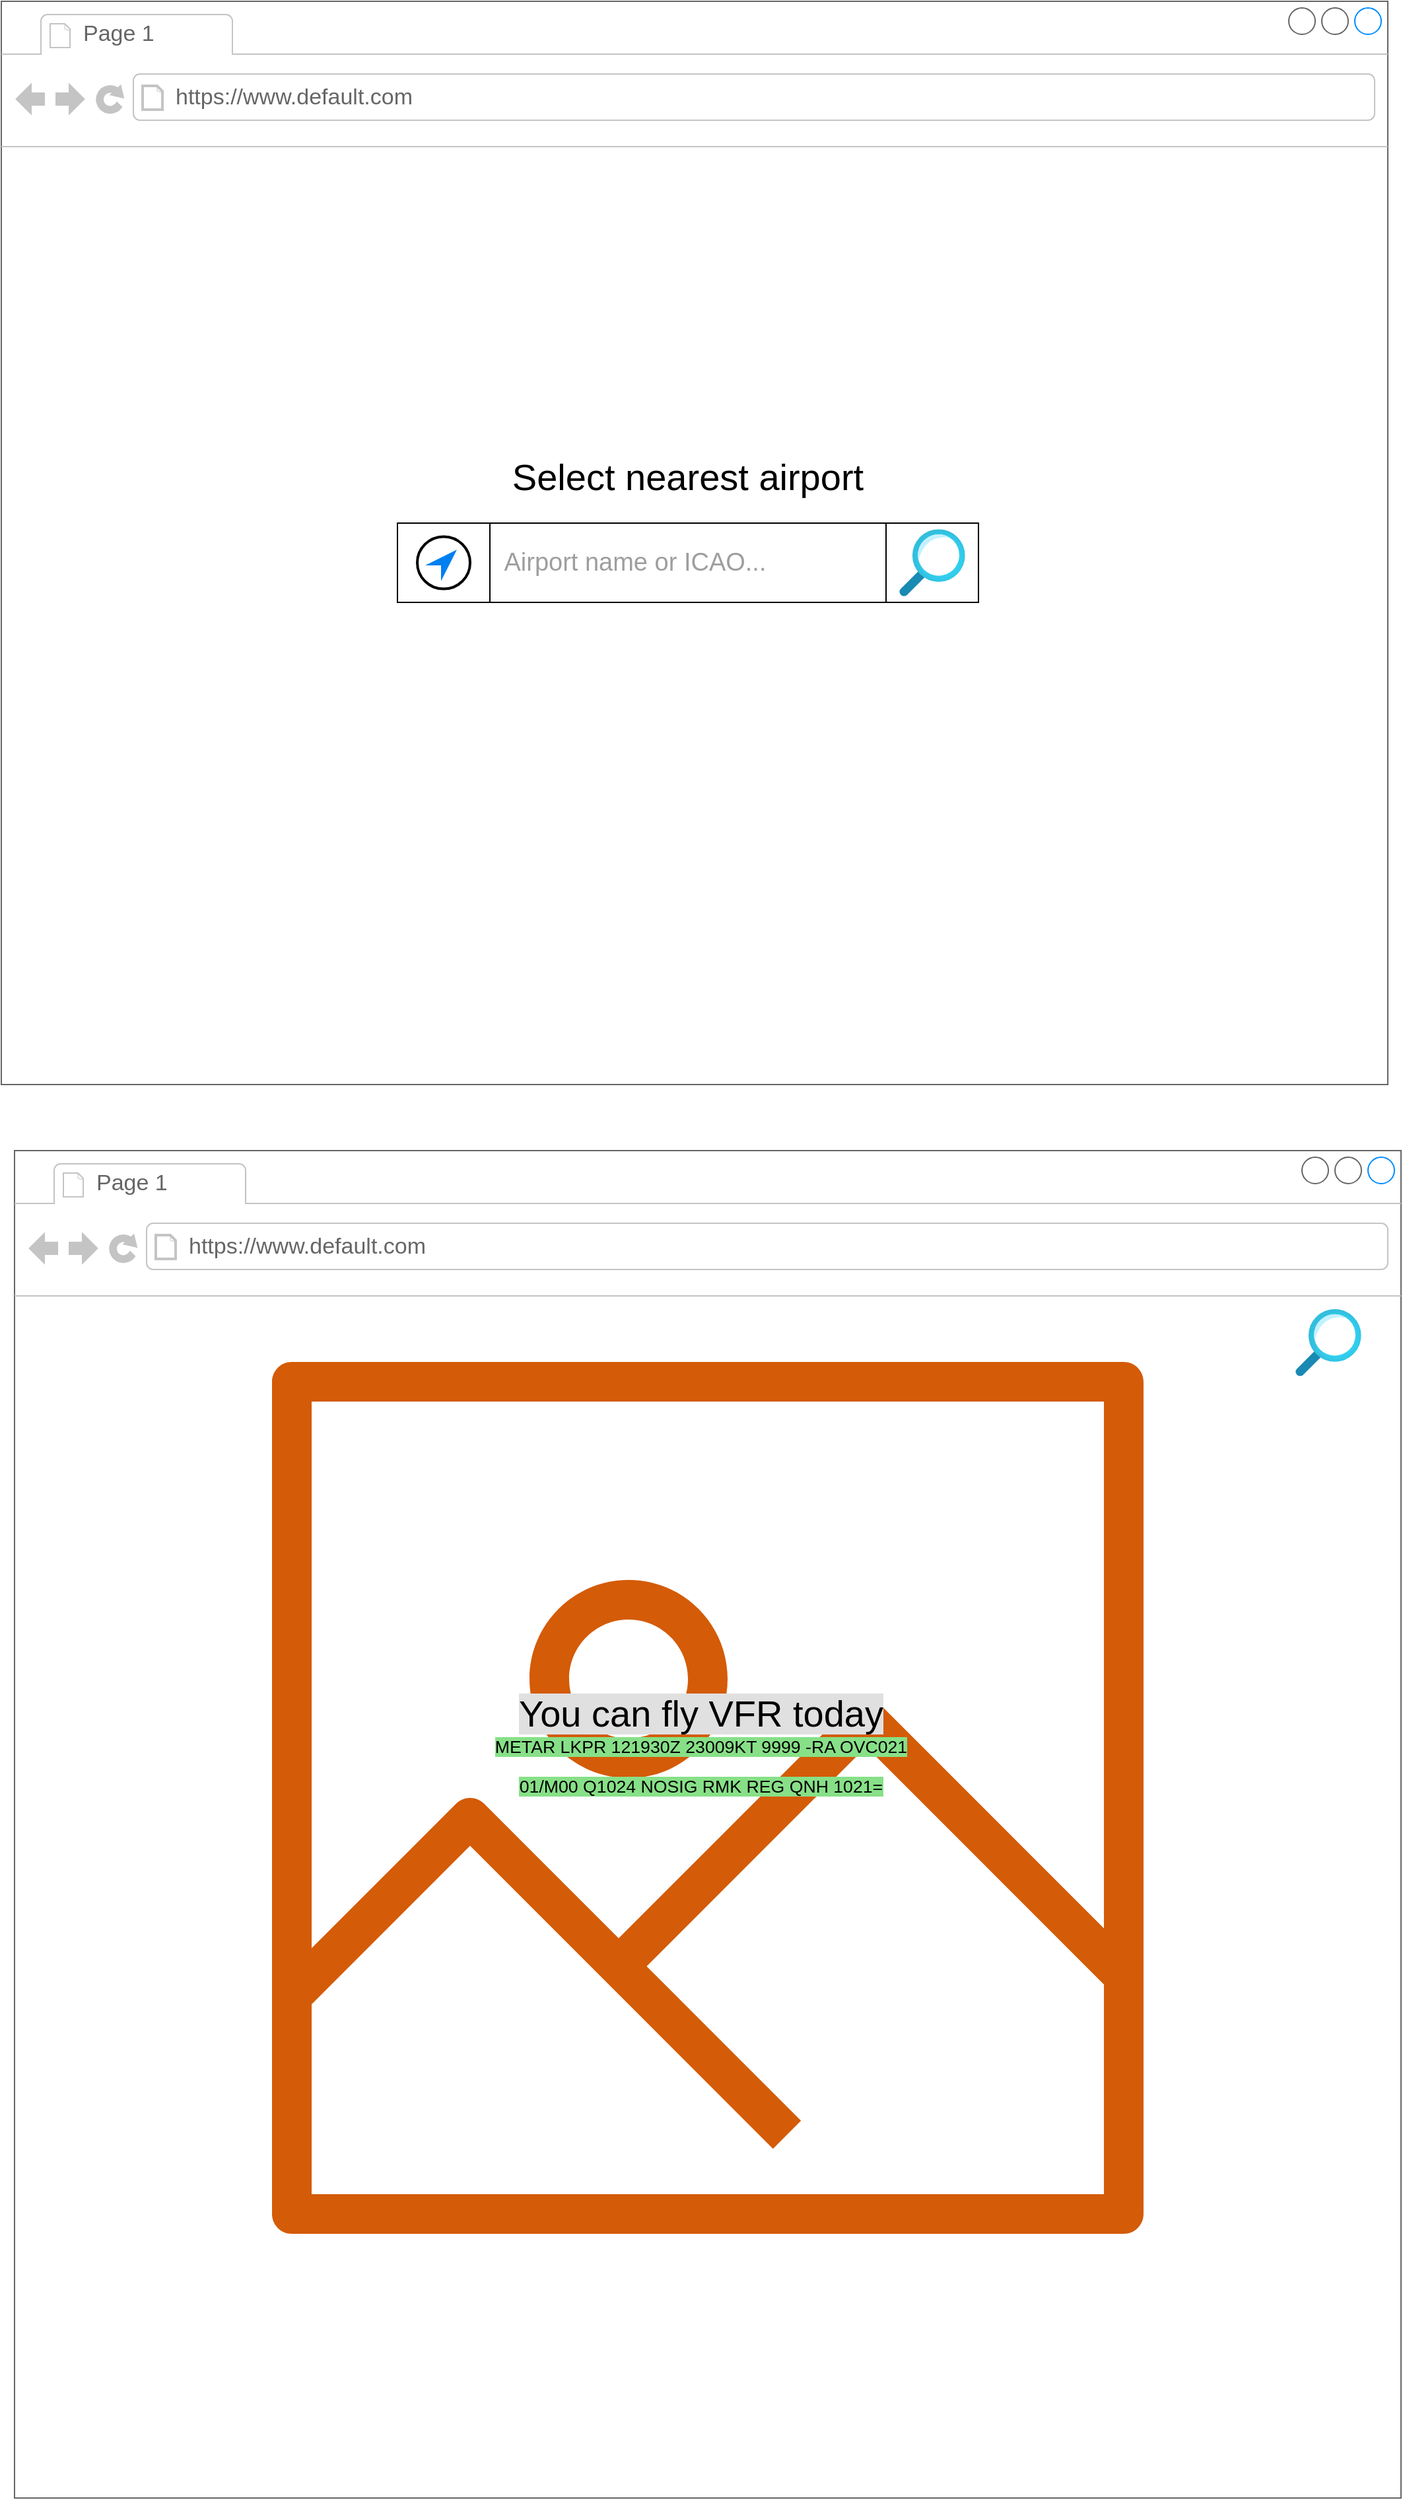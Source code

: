 <mxfile version="15.8.7" type="device"><diagram name="Page-1" id="2cc2dc42-3aac-f2a9-1cec-7a8b7cbee084"><mxGraphModel dx="1580" dy="1174" grid="1" gridSize="10" guides="1" tooltips="1" connect="1" arrows="1" fold="1" page="1" pageScale="1" pageWidth="1100" pageHeight="850" background="none" math="0" shadow="0"><root><mxCell id="0"/><mxCell id="1" parent="0"/><mxCell id="7026571954dc6520-1" value="" style="strokeWidth=1;shadow=0;dashed=0;align=center;html=1;shape=mxgraph.mockup.containers.browserWindow;rSize=0;strokeColor=#666666;mainText=,;recursiveResize=0;rounded=0;labelBackgroundColor=none;fontFamily=Verdana;fontSize=12" parent="1" vertex="1"><mxGeometry y="40" width="1050" height="820" as="geometry"/></mxCell><mxCell id="7026571954dc6520-2" value="Page 1" style="strokeWidth=1;shadow=0;dashed=0;align=center;html=1;shape=mxgraph.mockup.containers.anchor;fontSize=17;fontColor=#666666;align=left;" parent="7026571954dc6520-1" vertex="1"><mxGeometry x="60" y="12" width="110" height="26" as="geometry"/></mxCell><mxCell id="7026571954dc6520-3" value="https://www.default.com" style="strokeWidth=1;shadow=0;dashed=0;align=center;html=1;shape=mxgraph.mockup.containers.anchor;rSize=0;fontSize=17;fontColor=#666666;align=left;" parent="7026571954dc6520-1" vertex="1"><mxGeometry x="130" y="60" width="250" height="26" as="geometry"/></mxCell><mxCell id="2WvLxo5qlRrap805c5E--1" value="" style="rounded=0;whiteSpace=wrap;html=1;" vertex="1" parent="7026571954dc6520-1"><mxGeometry x="300" y="395" width="440" height="60" as="geometry"/></mxCell><mxCell id="2WvLxo5qlRrap805c5E--2" value="&lt;font style=&quot;font-size: 28px&quot;&gt;Select nearest airport&lt;/font&gt;" style="text;html=1;strokeColor=none;fillColor=none;align=center;verticalAlign=middle;whiteSpace=wrap;rounded=0;" vertex="1" parent="7026571954dc6520-1"><mxGeometry x="350" y="345" width="340" height="30" as="geometry"/></mxCell><mxCell id="2WvLxo5qlRrap805c5E--9" value="" style="rounded=0;whiteSpace=wrap;html=1;" vertex="1" parent="7026571954dc6520-1"><mxGeometry x="670" y="395" width="70" height="60" as="geometry"/></mxCell><mxCell id="2WvLxo5qlRrap805c5E--10" value="" style="aspect=fixed;html=1;points=[];align=center;image;fontSize=12;image=img/lib/azure2/general/Search.svg;" vertex="1" parent="7026571954dc6520-1"><mxGeometry x="680" y="399.61" width="50" height="50.78" as="geometry"/></mxCell><mxCell id="2WvLxo5qlRrap805c5E--12" value="" style="rounded=0;whiteSpace=wrap;html=1;" vertex="1" parent="7026571954dc6520-1"><mxGeometry x="300" y="395" width="70" height="60" as="geometry"/></mxCell><mxCell id="2WvLxo5qlRrap805c5E--11" value="" style="html=1;verticalLabelPosition=bottom;align=center;labelBackgroundColor=#ffffff;verticalAlign=top;strokeWidth=2;strokeColor=rgb(0, 0, 0);shadow=0;dashed=0;shape=mxgraph.ios7.icons.location_2;fontFamily=Helvetica;fontSize=12;fontColor=rgb(0, 0, 0);fillColor=rgb(255, 255, 255);" vertex="1" parent="7026571954dc6520-1"><mxGeometry x="315" y="405.2" width="40" height="39.61" as="geometry"/></mxCell><mxCell id="2WvLxo5qlRrap805c5E--14" value="&lt;font style=&quot;font-size: 19px&quot; color=&quot;#9e9e9e&quot;&gt;Airport name or ICAO...&lt;/font&gt;" style="text;html=1;strokeColor=none;fillColor=none;align=center;verticalAlign=middle;whiteSpace=wrap;rounded=0;fontSize=19;" vertex="1" parent="7026571954dc6520-1"><mxGeometry x="315" y="411.01" width="330" height="28" as="geometry"/></mxCell><mxCell id="2WvLxo5qlRrap805c5E--15" value="" style="strokeWidth=1;shadow=0;dashed=0;align=center;html=1;shape=mxgraph.mockup.containers.browserWindow;rSize=0;strokeColor=#666666;mainText=,;recursiveResize=0;rounded=0;labelBackgroundColor=none;fontFamily=Verdana;fontSize=12" vertex="1" parent="1"><mxGeometry x="10" y="910" width="1050" height="1020" as="geometry"/></mxCell><mxCell id="2WvLxo5qlRrap805c5E--25" value="" style="sketch=0;outlineConnect=0;fontColor=#232F3E;gradientColor=none;fillColor=#D45B07;strokeColor=none;dashed=0;verticalLabelPosition=bottom;verticalAlign=top;align=center;html=1;fontSize=12;fontStyle=0;aspect=fixed;pointerEvents=1;shape=mxgraph.aws4.container_registry_image;" vertex="1" parent="2WvLxo5qlRrap805c5E--15"><mxGeometry x="195" y="160" width="660" height="660" as="geometry"/></mxCell><mxCell id="2WvLxo5qlRrap805c5E--16" value="Page 1" style="strokeWidth=1;shadow=0;dashed=0;align=center;html=1;shape=mxgraph.mockup.containers.anchor;fontSize=17;fontColor=#666666;align=left;" vertex="1" parent="2WvLxo5qlRrap805c5E--15"><mxGeometry x="60" y="12" width="110" height="26" as="geometry"/></mxCell><mxCell id="2WvLxo5qlRrap805c5E--17" value="https://www.default.com" style="strokeWidth=1;shadow=0;dashed=0;align=center;html=1;shape=mxgraph.mockup.containers.anchor;rSize=0;fontSize=17;fontColor=#666666;align=left;" vertex="1" parent="2WvLxo5qlRrap805c5E--15"><mxGeometry x="130" y="60" width="250" height="26" as="geometry"/></mxCell><mxCell id="2WvLxo5qlRrap805c5E--19" value="&lt;span style=&quot;font-size: 28px ; background-color: rgb(224 , 224 , 224)&quot;&gt;You can fly VFR today&lt;br&gt;&lt;/span&gt;&lt;span style=&quot;font-family: &amp;#34;arial&amp;#34; , sans-serif ; font-size: 13.333px ; background-color: rgb(135 , 224 , 135)&quot;&gt;METAR LKPR 121930Z 23009KT 9999 -RA OVC021 01/M00 Q1024 NOSIG RMK REG QNH 1021=&lt;/span&gt;&lt;span style=&quot;font-size: 28px ; background-color: rgb(224 , 224 , 224)&quot;&gt;&lt;br&gt;&lt;br&gt;&lt;/span&gt;" style="text;html=1;strokeColor=none;fillColor=none;align=center;verticalAlign=middle;whiteSpace=wrap;rounded=0;" vertex="1" parent="2WvLxo5qlRrap805c5E--15"><mxGeometry x="350" y="345" width="340" height="245" as="geometry"/></mxCell><mxCell id="2WvLxo5qlRrap805c5E--26" value="" style="aspect=fixed;html=1;points=[];align=center;image;fontSize=12;image=img/lib/azure2/general/Search.svg;" vertex="1" parent="2WvLxo5qlRrap805c5E--15"><mxGeometry x="970" y="120" width="50" height="50.78" as="geometry"/></mxCell></root></mxGraphModel></diagram></mxfile>